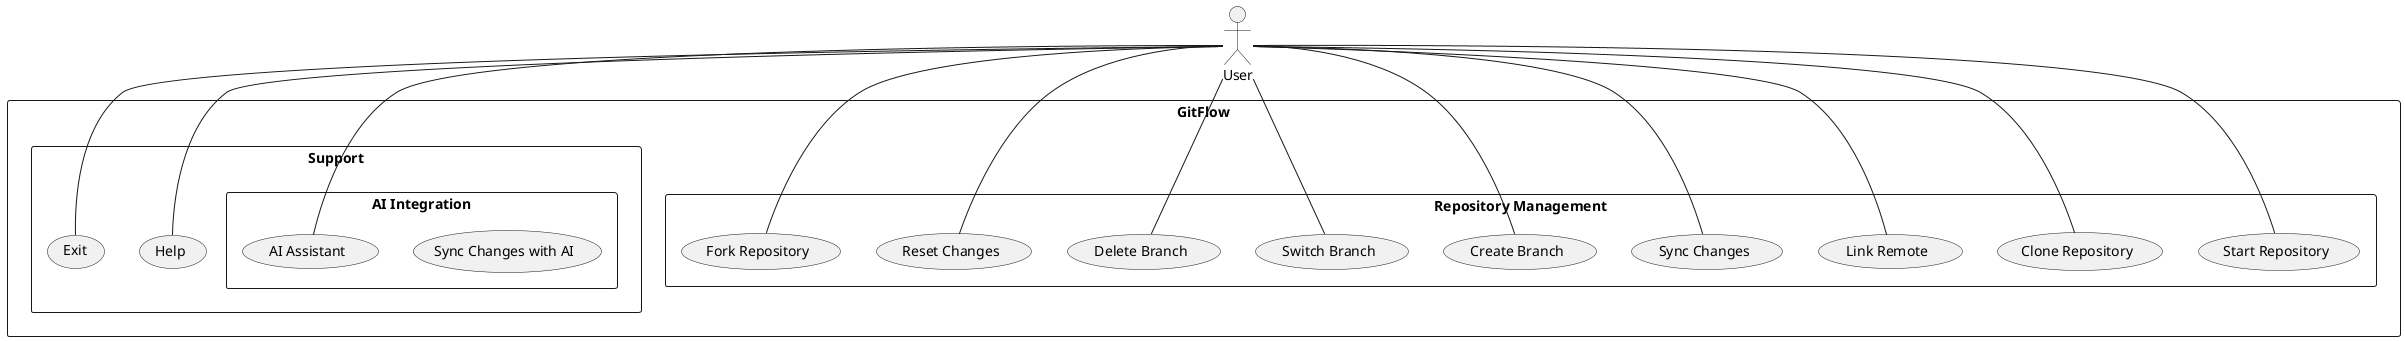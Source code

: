 @startuml UseCases
actor User

rectangle "GitFlow" {
  rectangle "Repository Management" {
    (Start Repository)
    (Clone Repository)
    (Link Remote)
    (Sync Changes)
    (Create Branch)
    (Switch Branch)
    (Delete Branch)
    (Reset Changes)
    (Fork Repository)
  }

  rectangle "Support" {
    (Help)
    (Exit)

    rectangle "AI Integration" {
      (Sync Changes with AI)
      (AI Assistant)
    }
  }
}

User -- (Start Repository)
User -- (Clone Repository)
User -- (Link Remote)
User -- (Sync Changes)
User -- (Create Branch)
User -- (Switch Branch)
User -- (Delete Branch)
User -- (Reset Changes)
User -- (Fork Repository)
User -- (AI Assistant)
User -- (Help)
User -- (Exit)

@enduml

